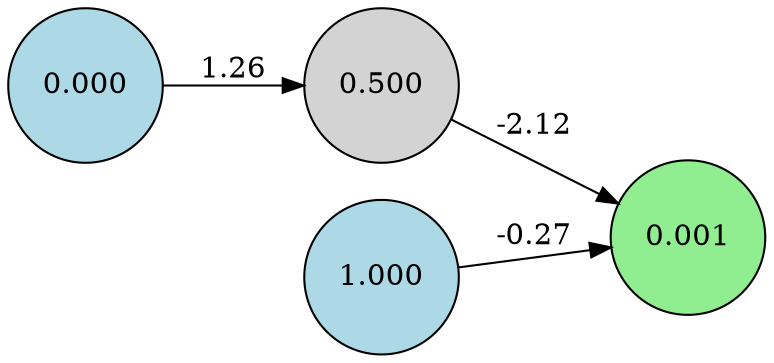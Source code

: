digraph neat {
  rankdir=LR;
  node [shape=circle];
  node0 [label="0.000", style=filled, fillcolor=lightblue];
  node1 [label="1.000", style=filled, fillcolor=lightblue];
  node42 [label="0.001", style=filled, fillcolor=lightgreen];
  node186 [label="0.500", style=filled, fillcolor=lightgray];
  node1 -> node42 [label="-0.27"];
  node0 -> node186 [label="1.26"];
  node186 -> node42 [label="-2.12"];
}
